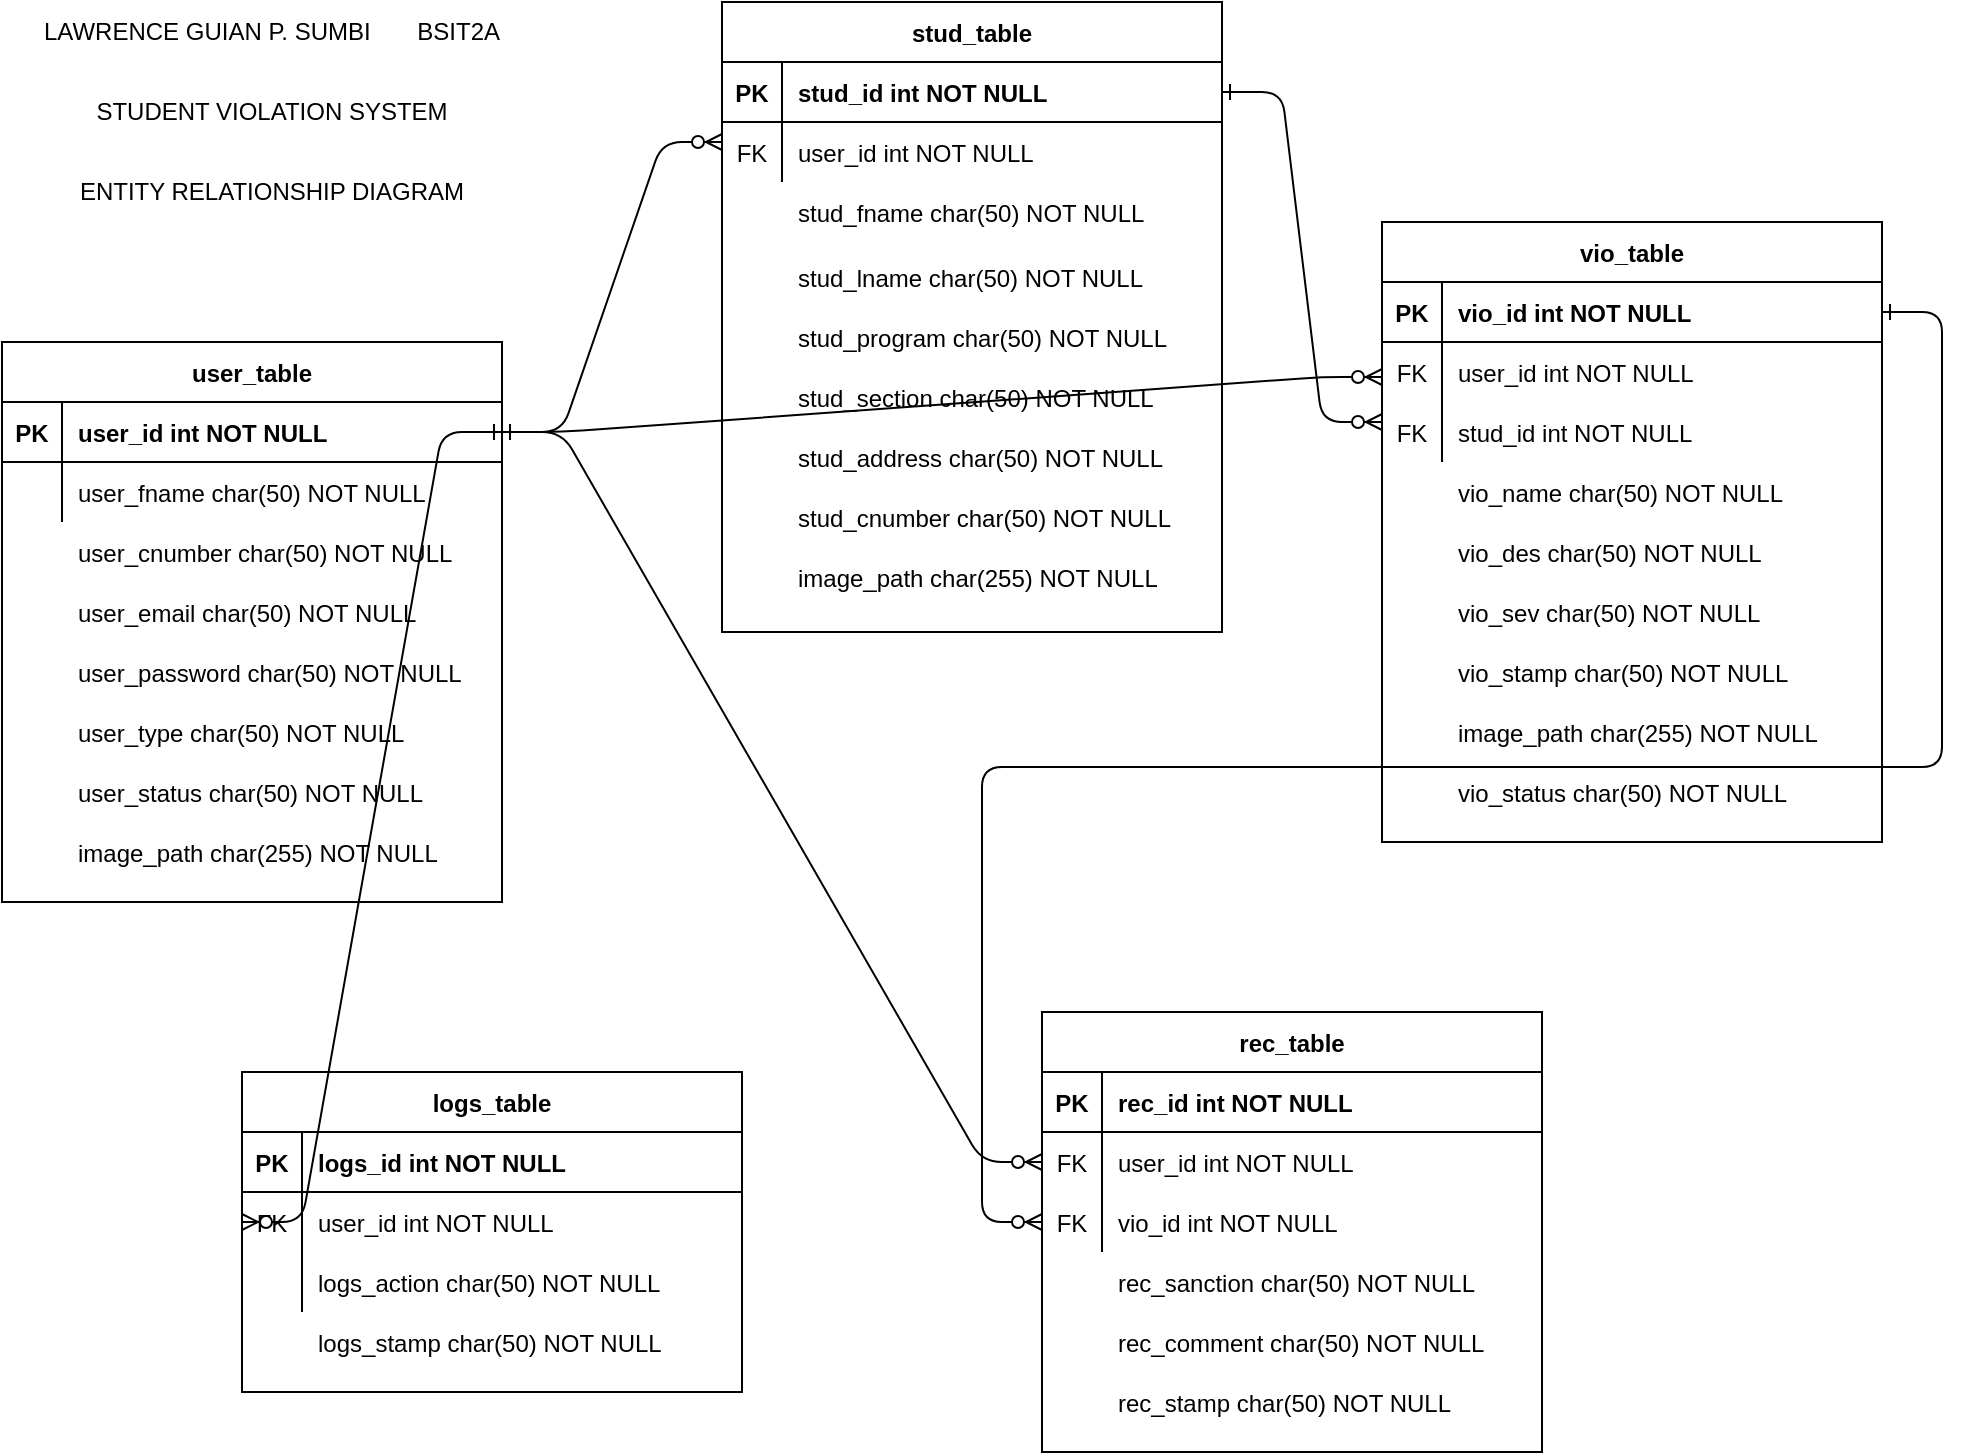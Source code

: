<mxfile version="27.0.9">
  <diagram name="Page-1" id="e8NXQ9bCIVp7iPtT5E9b">
    <mxGraphModel dx="1653" dy="1122" grid="1" gridSize="10" guides="1" tooltips="1" connect="1" arrows="1" fold="1" page="1" pageScale="1" pageWidth="1100" pageHeight="850" math="0" shadow="0">
      <root>
        <mxCell id="0" />
        <mxCell id="1" parent="0" />
        <mxCell id="xQwfSr7zJpEJrOEOFBu0-1" value="vio_table" style="shape=table;startSize=30;container=1;collapsible=1;childLayout=tableLayout;fixedRows=1;rowLines=0;fontStyle=1;align=center;resizeLast=1;" vertex="1" parent="1">
          <mxGeometry x="740" y="170" width="250" height="310" as="geometry" />
        </mxCell>
        <mxCell id="xQwfSr7zJpEJrOEOFBu0-2" value="" style="shape=partialRectangle;collapsible=0;dropTarget=0;pointerEvents=0;fillColor=none;points=[[0,0.5],[1,0.5]];portConstraint=eastwest;top=0;left=0;right=0;bottom=1;" vertex="1" parent="xQwfSr7zJpEJrOEOFBu0-1">
          <mxGeometry y="30" width="250" height="30" as="geometry" />
        </mxCell>
        <mxCell id="xQwfSr7zJpEJrOEOFBu0-3" value="PK" style="shape=partialRectangle;overflow=hidden;connectable=0;fillColor=none;top=0;left=0;bottom=0;right=0;fontStyle=1;" vertex="1" parent="xQwfSr7zJpEJrOEOFBu0-2">
          <mxGeometry width="30" height="30" as="geometry">
            <mxRectangle width="30" height="30" as="alternateBounds" />
          </mxGeometry>
        </mxCell>
        <mxCell id="xQwfSr7zJpEJrOEOFBu0-4" value="vio_id int NOT NULL " style="shape=partialRectangle;overflow=hidden;connectable=0;fillColor=none;top=0;left=0;bottom=0;right=0;align=left;spacingLeft=6;fontStyle=1;" vertex="1" parent="xQwfSr7zJpEJrOEOFBu0-2">
          <mxGeometry x="30" width="220" height="30" as="geometry">
            <mxRectangle width="220" height="30" as="alternateBounds" />
          </mxGeometry>
        </mxCell>
        <mxCell id="xQwfSr7zJpEJrOEOFBu0-5" value="" style="shape=partialRectangle;collapsible=0;dropTarget=0;pointerEvents=0;fillColor=none;points=[[0,0.5],[1,0.5]];portConstraint=eastwest;top=0;left=0;right=0;bottom=0;" vertex="1" parent="xQwfSr7zJpEJrOEOFBu0-1">
          <mxGeometry y="60" width="250" height="30" as="geometry" />
        </mxCell>
        <mxCell id="xQwfSr7zJpEJrOEOFBu0-6" value="" style="shape=partialRectangle;overflow=hidden;connectable=0;fillColor=none;top=0;left=0;bottom=0;right=0;" vertex="1" parent="xQwfSr7zJpEJrOEOFBu0-5">
          <mxGeometry width="30" height="30" as="geometry">
            <mxRectangle width="30" height="30" as="alternateBounds" />
          </mxGeometry>
        </mxCell>
        <mxCell id="xQwfSr7zJpEJrOEOFBu0-7" value="user_id int NOT NULL" style="shape=partialRectangle;overflow=hidden;connectable=0;fillColor=none;top=0;left=0;bottom=0;right=0;align=left;spacingLeft=6;" vertex="1" parent="xQwfSr7zJpEJrOEOFBu0-5">
          <mxGeometry x="30" width="220" height="30" as="geometry">
            <mxRectangle width="220" height="30" as="alternateBounds" />
          </mxGeometry>
        </mxCell>
        <mxCell id="xQwfSr7zJpEJrOEOFBu0-8" value="" style="shape=partialRectangle;collapsible=0;dropTarget=0;pointerEvents=0;fillColor=none;points=[[0,0.5],[1,0.5]];portConstraint=eastwest;top=0;left=0;right=0;bottom=0;" vertex="1" parent="xQwfSr7zJpEJrOEOFBu0-1">
          <mxGeometry y="90" width="250" height="30" as="geometry" />
        </mxCell>
        <mxCell id="xQwfSr7zJpEJrOEOFBu0-9" value="" style="shape=partialRectangle;overflow=hidden;connectable=0;fillColor=none;top=0;left=0;bottom=0;right=0;" vertex="1" parent="xQwfSr7zJpEJrOEOFBu0-8">
          <mxGeometry width="30" height="30" as="geometry">
            <mxRectangle width="30" height="30" as="alternateBounds" />
          </mxGeometry>
        </mxCell>
        <mxCell id="xQwfSr7zJpEJrOEOFBu0-10" value="stud_id int NOT NULL" style="shape=partialRectangle;overflow=hidden;connectable=0;fillColor=none;top=0;left=0;bottom=0;right=0;align=left;spacingLeft=6;" vertex="1" parent="xQwfSr7zJpEJrOEOFBu0-8">
          <mxGeometry x="30" width="220" height="30" as="geometry">
            <mxRectangle width="220" height="30" as="alternateBounds" />
          </mxGeometry>
        </mxCell>
        <mxCell id="xQwfSr7zJpEJrOEOFBu0-11" value="rec_table" style="shape=table;startSize=30;container=1;collapsible=1;childLayout=tableLayout;fixedRows=1;rowLines=0;fontStyle=1;align=center;resizeLast=1;" vertex="1" parent="1">
          <mxGeometry x="570" y="565" width="250" height="220" as="geometry" />
        </mxCell>
        <mxCell id="xQwfSr7zJpEJrOEOFBu0-12" value="" style="shape=partialRectangle;collapsible=0;dropTarget=0;pointerEvents=0;fillColor=none;points=[[0,0.5],[1,0.5]];portConstraint=eastwest;top=0;left=0;right=0;bottom=1;" vertex="1" parent="xQwfSr7zJpEJrOEOFBu0-11">
          <mxGeometry y="30" width="250" height="30" as="geometry" />
        </mxCell>
        <mxCell id="xQwfSr7zJpEJrOEOFBu0-13" value="PK" style="shape=partialRectangle;overflow=hidden;connectable=0;fillColor=none;top=0;left=0;bottom=0;right=0;fontStyle=1;" vertex="1" parent="xQwfSr7zJpEJrOEOFBu0-12">
          <mxGeometry width="30" height="30" as="geometry">
            <mxRectangle width="30" height="30" as="alternateBounds" />
          </mxGeometry>
        </mxCell>
        <mxCell id="xQwfSr7zJpEJrOEOFBu0-14" value="rec_id int NOT NULL " style="shape=partialRectangle;overflow=hidden;connectable=0;fillColor=none;top=0;left=0;bottom=0;right=0;align=left;spacingLeft=6;fontStyle=1;" vertex="1" parent="xQwfSr7zJpEJrOEOFBu0-12">
          <mxGeometry x="30" width="220" height="30" as="geometry">
            <mxRectangle width="220" height="30" as="alternateBounds" />
          </mxGeometry>
        </mxCell>
        <mxCell id="xQwfSr7zJpEJrOEOFBu0-15" value="" style="shape=partialRectangle;collapsible=0;dropTarget=0;pointerEvents=0;fillColor=none;points=[[0,0.5],[1,0.5]];portConstraint=eastwest;top=0;left=0;right=0;bottom=0;" vertex="1" parent="xQwfSr7zJpEJrOEOFBu0-11">
          <mxGeometry y="60" width="250" height="30" as="geometry" />
        </mxCell>
        <mxCell id="xQwfSr7zJpEJrOEOFBu0-16" value="FK" style="shape=partialRectangle;overflow=hidden;connectable=0;fillColor=none;top=0;left=0;bottom=0;right=0;" vertex="1" parent="xQwfSr7zJpEJrOEOFBu0-15">
          <mxGeometry width="30" height="30" as="geometry">
            <mxRectangle width="30" height="30" as="alternateBounds" />
          </mxGeometry>
        </mxCell>
        <mxCell id="xQwfSr7zJpEJrOEOFBu0-17" value="user_id int NOT NULL" style="shape=partialRectangle;overflow=hidden;connectable=0;fillColor=none;top=0;left=0;bottom=0;right=0;align=left;spacingLeft=6;" vertex="1" parent="xQwfSr7zJpEJrOEOFBu0-15">
          <mxGeometry x="30" width="220" height="30" as="geometry">
            <mxRectangle width="220" height="30" as="alternateBounds" />
          </mxGeometry>
        </mxCell>
        <mxCell id="xQwfSr7zJpEJrOEOFBu0-18" value="" style="shape=partialRectangle;collapsible=0;dropTarget=0;pointerEvents=0;fillColor=none;points=[[0,0.5],[1,0.5]];portConstraint=eastwest;top=0;left=0;right=0;bottom=0;" vertex="1" parent="xQwfSr7zJpEJrOEOFBu0-11">
          <mxGeometry y="90" width="250" height="30" as="geometry" />
        </mxCell>
        <mxCell id="xQwfSr7zJpEJrOEOFBu0-19" value="" style="shape=partialRectangle;overflow=hidden;connectable=0;fillColor=none;top=0;left=0;bottom=0;right=0;" vertex="1" parent="xQwfSr7zJpEJrOEOFBu0-18">
          <mxGeometry width="30" height="30" as="geometry">
            <mxRectangle width="30" height="30" as="alternateBounds" />
          </mxGeometry>
        </mxCell>
        <mxCell id="xQwfSr7zJpEJrOEOFBu0-20" value="" style="shape=partialRectangle;overflow=hidden;connectable=0;fillColor=none;top=0;left=0;bottom=0;right=0;align=left;spacingLeft=6;" vertex="1" parent="xQwfSr7zJpEJrOEOFBu0-18">
          <mxGeometry x="30" width="220" height="30" as="geometry">
            <mxRectangle width="220" height="30" as="alternateBounds" />
          </mxGeometry>
        </mxCell>
        <mxCell id="xQwfSr7zJpEJrOEOFBu0-21" value="stud_table" style="shape=table;startSize=30;container=1;collapsible=1;childLayout=tableLayout;fixedRows=1;rowLines=0;fontStyle=1;align=center;resizeLast=1;" vertex="1" parent="1">
          <mxGeometry x="410" y="60" width="250" height="315" as="geometry" />
        </mxCell>
        <mxCell id="xQwfSr7zJpEJrOEOFBu0-22" value="" style="shape=partialRectangle;collapsible=0;dropTarget=0;pointerEvents=0;fillColor=none;points=[[0,0.5],[1,0.5]];portConstraint=eastwest;top=0;left=0;right=0;bottom=1;" vertex="1" parent="xQwfSr7zJpEJrOEOFBu0-21">
          <mxGeometry y="30" width="250" height="30" as="geometry" />
        </mxCell>
        <mxCell id="xQwfSr7zJpEJrOEOFBu0-23" value="PK" style="shape=partialRectangle;overflow=hidden;connectable=0;fillColor=none;top=0;left=0;bottom=0;right=0;fontStyle=1;" vertex="1" parent="xQwfSr7zJpEJrOEOFBu0-22">
          <mxGeometry width="30" height="30" as="geometry">
            <mxRectangle width="30" height="30" as="alternateBounds" />
          </mxGeometry>
        </mxCell>
        <mxCell id="xQwfSr7zJpEJrOEOFBu0-24" value="stud_id int NOT NULL " style="shape=partialRectangle;overflow=hidden;connectable=0;fillColor=none;top=0;left=0;bottom=0;right=0;align=left;spacingLeft=6;fontStyle=1;" vertex="1" parent="xQwfSr7zJpEJrOEOFBu0-22">
          <mxGeometry x="30" width="220" height="30" as="geometry">
            <mxRectangle width="220" height="30" as="alternateBounds" />
          </mxGeometry>
        </mxCell>
        <mxCell id="xQwfSr7zJpEJrOEOFBu0-25" value="" style="shape=partialRectangle;collapsible=0;dropTarget=0;pointerEvents=0;fillColor=none;points=[[0,0.5],[1,0.5]];portConstraint=eastwest;top=0;left=0;right=0;bottom=0;" vertex="1" parent="xQwfSr7zJpEJrOEOFBu0-21">
          <mxGeometry y="60" width="250" height="30" as="geometry" />
        </mxCell>
        <mxCell id="xQwfSr7zJpEJrOEOFBu0-26" value="" style="shape=partialRectangle;overflow=hidden;connectable=0;fillColor=none;top=0;left=0;bottom=0;right=0;" vertex="1" parent="xQwfSr7zJpEJrOEOFBu0-25">
          <mxGeometry width="30" height="30" as="geometry">
            <mxRectangle width="30" height="30" as="alternateBounds" />
          </mxGeometry>
        </mxCell>
        <mxCell id="xQwfSr7zJpEJrOEOFBu0-27" value="user_id int NOT NULL" style="shape=partialRectangle;overflow=hidden;connectable=0;fillColor=none;top=0;left=0;bottom=0;right=0;align=left;spacingLeft=6;" vertex="1" parent="xQwfSr7zJpEJrOEOFBu0-25">
          <mxGeometry x="30" width="220" height="30" as="geometry">
            <mxRectangle width="220" height="30" as="alternateBounds" />
          </mxGeometry>
        </mxCell>
        <mxCell id="xQwfSr7zJpEJrOEOFBu0-28" value="stud_program char(50) NOT NULL" style="shape=partialRectangle;overflow=hidden;connectable=0;fillColor=none;top=0;left=0;bottom=0;right=0;align=left;spacingLeft=6;" vertex="1" parent="1">
          <mxGeometry x="440" y="212.5" width="220" height="30" as="geometry">
            <mxRectangle width="220" height="30" as="alternateBounds" />
          </mxGeometry>
        </mxCell>
        <mxCell id="xQwfSr7zJpEJrOEOFBu0-29" value="stud_section char(50) NOT NULL" style="shape=partialRectangle;overflow=hidden;connectable=0;fillColor=none;top=0;left=0;bottom=0;right=0;align=left;spacingLeft=6;" vertex="1" parent="1">
          <mxGeometry x="440" y="242.5" width="220" height="30" as="geometry">
            <mxRectangle width="220" height="30" as="alternateBounds" />
          </mxGeometry>
        </mxCell>
        <mxCell id="xQwfSr7zJpEJrOEOFBu0-30" value="stud_address char(50) NOT NULL" style="shape=partialRectangle;overflow=hidden;connectable=0;fillColor=none;top=0;left=0;bottom=0;right=0;align=left;spacingLeft=6;" vertex="1" parent="1">
          <mxGeometry x="440" y="272.5" width="220" height="30" as="geometry">
            <mxRectangle width="220" height="30" as="alternateBounds" />
          </mxGeometry>
        </mxCell>
        <mxCell id="xQwfSr7zJpEJrOEOFBu0-31" value="stud_cnumber char(50) NOT NULL" style="shape=partialRectangle;overflow=hidden;connectable=0;fillColor=none;top=0;left=0;bottom=0;right=0;align=left;spacingLeft=6;" vertex="1" parent="1">
          <mxGeometry x="440" y="302.5" width="220" height="30" as="geometry">
            <mxRectangle width="220" height="30" as="alternateBounds" />
          </mxGeometry>
        </mxCell>
        <mxCell id="xQwfSr7zJpEJrOEOFBu0-32" value="vio_stamp char(50) NOT NULL" style="shape=partialRectangle;overflow=hidden;connectable=0;fillColor=none;top=0;left=0;bottom=0;right=0;align=left;spacingLeft=6;" vertex="1" parent="1">
          <mxGeometry x="770" y="380" width="220" height="30" as="geometry">
            <mxRectangle width="220" height="30" as="alternateBounds" />
          </mxGeometry>
        </mxCell>
        <mxCell id="xQwfSr7zJpEJrOEOFBu0-33" value="rec_sanction char(50) NOT NULL" style="shape=partialRectangle;overflow=hidden;connectable=0;fillColor=none;top=0;left=0;bottom=0;right=0;align=left;spacingLeft=6;" vertex="1" parent="1">
          <mxGeometry x="600" y="685" width="220" height="30" as="geometry">
            <mxRectangle width="220" height="30" as="alternateBounds" />
          </mxGeometry>
        </mxCell>
        <mxCell id="xQwfSr7zJpEJrOEOFBu0-34" value="rec_comment char(50) NOT NULL" style="shape=partialRectangle;overflow=hidden;connectable=0;fillColor=none;top=0;left=0;bottom=0;right=0;align=left;spacingLeft=6;" vertex="1" parent="1">
          <mxGeometry x="600" y="715" width="220" height="30" as="geometry">
            <mxRectangle width="220" height="30" as="alternateBounds" />
          </mxGeometry>
        </mxCell>
        <mxCell id="xQwfSr7zJpEJrOEOFBu0-35" value="FK" style="shape=partialRectangle;overflow=hidden;connectable=0;fillColor=none;top=0;left=0;bottom=0;right=0;" vertex="1" parent="1">
          <mxGeometry x="740" y="230" width="30" height="30" as="geometry">
            <mxRectangle width="30" height="30" as="alternateBounds" />
          </mxGeometry>
        </mxCell>
        <mxCell id="xQwfSr7zJpEJrOEOFBu0-36" value="vio_des char(50) NOT NULL" style="shape=partialRectangle;overflow=hidden;connectable=0;fillColor=none;top=0;left=0;bottom=0;right=0;align=left;spacingLeft=6;" vertex="1" parent="1">
          <mxGeometry x="770" y="320" width="220" height="30" as="geometry">
            <mxRectangle width="220" height="30" as="alternateBounds" />
          </mxGeometry>
        </mxCell>
        <mxCell id="xQwfSr7zJpEJrOEOFBu0-37" value="vio_sev char(50) NOT NULL" style="shape=partialRectangle;overflow=hidden;connectable=0;fillColor=none;top=0;left=0;bottom=0;right=0;align=left;spacingLeft=6;" vertex="1" parent="1">
          <mxGeometry x="770" y="350" width="220" height="30" as="geometry">
            <mxRectangle width="220" height="30" as="alternateBounds" />
          </mxGeometry>
        </mxCell>
        <mxCell id="xQwfSr7zJpEJrOEOFBu0-38" value="user_table" style="shape=table;startSize=30;container=1;collapsible=1;childLayout=tableLayout;fixedRows=1;rowLines=0;fontStyle=1;align=center;resizeLast=1;" vertex="1" parent="1">
          <mxGeometry x="50" y="230" width="250" height="280" as="geometry" />
        </mxCell>
        <mxCell id="xQwfSr7zJpEJrOEOFBu0-39" value="" style="shape=partialRectangle;collapsible=0;dropTarget=0;pointerEvents=0;fillColor=none;points=[[0,0.5],[1,0.5]];portConstraint=eastwest;top=0;left=0;right=0;bottom=1;" vertex="1" parent="xQwfSr7zJpEJrOEOFBu0-38">
          <mxGeometry y="30" width="250" height="30" as="geometry" />
        </mxCell>
        <mxCell id="xQwfSr7zJpEJrOEOFBu0-40" value="PK" style="shape=partialRectangle;overflow=hidden;connectable=0;fillColor=none;top=0;left=0;bottom=0;right=0;fontStyle=1;" vertex="1" parent="xQwfSr7zJpEJrOEOFBu0-39">
          <mxGeometry width="30" height="30" as="geometry">
            <mxRectangle width="30" height="30" as="alternateBounds" />
          </mxGeometry>
        </mxCell>
        <mxCell id="xQwfSr7zJpEJrOEOFBu0-41" value="user_id int NOT NULL " style="shape=partialRectangle;overflow=hidden;connectable=0;fillColor=none;top=0;left=0;bottom=0;right=0;align=left;spacingLeft=6;fontStyle=1;" vertex="1" parent="xQwfSr7zJpEJrOEOFBu0-39">
          <mxGeometry x="30" width="220" height="30" as="geometry">
            <mxRectangle width="220" height="30" as="alternateBounds" />
          </mxGeometry>
        </mxCell>
        <mxCell id="xQwfSr7zJpEJrOEOFBu0-42" value="" style="shape=partialRectangle;collapsible=0;dropTarget=0;pointerEvents=0;fillColor=none;points=[[0,0.5],[1,0.5]];portConstraint=eastwest;top=0;left=0;right=0;bottom=0;" vertex="1" parent="xQwfSr7zJpEJrOEOFBu0-38">
          <mxGeometry y="60" width="250" height="30" as="geometry" />
        </mxCell>
        <mxCell id="xQwfSr7zJpEJrOEOFBu0-43" value="" style="shape=partialRectangle;overflow=hidden;connectable=0;fillColor=none;top=0;left=0;bottom=0;right=0;" vertex="1" parent="xQwfSr7zJpEJrOEOFBu0-42">
          <mxGeometry width="30" height="30" as="geometry">
            <mxRectangle width="30" height="30" as="alternateBounds" />
          </mxGeometry>
        </mxCell>
        <mxCell id="xQwfSr7zJpEJrOEOFBu0-44" value="user_fname char(50) NOT NULL" style="shape=partialRectangle;overflow=hidden;connectable=0;fillColor=none;top=0;left=0;bottom=0;right=0;align=left;spacingLeft=6;" vertex="1" parent="xQwfSr7zJpEJrOEOFBu0-42">
          <mxGeometry x="30" width="220" height="30" as="geometry">
            <mxRectangle width="220" height="30" as="alternateBounds" />
          </mxGeometry>
        </mxCell>
        <mxCell id="xQwfSr7zJpEJrOEOFBu0-45" value="user_cnumber char(50) NOT NULL" style="shape=partialRectangle;overflow=hidden;connectable=0;fillColor=none;top=0;left=0;bottom=0;right=0;align=left;spacingLeft=6;" vertex="1" parent="1">
          <mxGeometry x="80" y="320" width="220" height="30" as="geometry">
            <mxRectangle width="220" height="30" as="alternateBounds" />
          </mxGeometry>
        </mxCell>
        <mxCell id="xQwfSr7zJpEJrOEOFBu0-46" value="user_email char(50) NOT NULL" style="shape=partialRectangle;overflow=hidden;connectable=0;fillColor=none;top=0;left=0;bottom=0;right=0;align=left;spacingLeft=6;" vertex="1" parent="1">
          <mxGeometry x="80" y="350" width="220" height="30" as="geometry">
            <mxRectangle width="220" height="30" as="alternateBounds" />
          </mxGeometry>
        </mxCell>
        <mxCell id="xQwfSr7zJpEJrOEOFBu0-47" value="user_password char(50) NOT NULL" style="shape=partialRectangle;overflow=hidden;connectable=0;fillColor=none;top=0;left=0;bottom=0;right=0;align=left;spacingLeft=6;" vertex="1" parent="1">
          <mxGeometry x="80" y="380" width="220" height="30" as="geometry">
            <mxRectangle width="220" height="30" as="alternateBounds" />
          </mxGeometry>
        </mxCell>
        <mxCell id="xQwfSr7zJpEJrOEOFBu0-48" value="user_type char(50) NOT NULL" style="shape=partialRectangle;overflow=hidden;connectable=0;fillColor=none;top=0;left=0;bottom=0;right=0;align=left;spacingLeft=6;" vertex="1" parent="1">
          <mxGeometry x="80" y="410" width="220" height="30" as="geometry">
            <mxRectangle width="220" height="30" as="alternateBounds" />
          </mxGeometry>
        </mxCell>
        <mxCell id="xQwfSr7zJpEJrOEOFBu0-49" value="LAWRENCE GUIAN P. SUMBI&lt;span style=&quot;white-space: pre;&quot;&gt;&#x9;&lt;/span&gt;BSIT2A" style="text;html=1;align=center;verticalAlign=middle;whiteSpace=wrap;rounded=0;" vertex="1" parent="1">
          <mxGeometry x="50" y="60" width="270" height="30" as="geometry" />
        </mxCell>
        <mxCell id="xQwfSr7zJpEJrOEOFBu0-50" value="STUDENT VIOLATION SYSTEM" style="text;html=1;align=center;verticalAlign=middle;whiteSpace=wrap;rounded=0;" vertex="1" parent="1">
          <mxGeometry x="50" y="100" width="270" height="30" as="geometry" />
        </mxCell>
        <mxCell id="xQwfSr7zJpEJrOEOFBu0-51" value="ENTITY RELATIONSHIP DIAGRAM" style="text;html=1;align=center;verticalAlign=middle;whiteSpace=wrap;rounded=0;" vertex="1" parent="1">
          <mxGeometry x="50" y="140" width="270" height="30" as="geometry" />
        </mxCell>
        <mxCell id="xQwfSr7zJpEJrOEOFBu0-52" value="" style="edgeStyle=entityRelationEdgeStyle;endArrow=ERzeroToMany;startArrow=ERone;endFill=1;startFill=0;exitX=1;exitY=0.5;exitDx=0;exitDy=0;" edge="1" parent="1" source="xQwfSr7zJpEJrOEOFBu0-39">
          <mxGeometry width="100" height="100" relative="1" as="geometry">
            <mxPoint x="400" y="410" as="sourcePoint" />
            <mxPoint x="410" y="130" as="targetPoint" />
            <Array as="points">
              <mxPoint x="270" y="470" />
              <mxPoint x="230" y="540" />
              <mxPoint x="260" y="460" />
              <mxPoint x="230" y="540" />
              <mxPoint x="260" y="490" />
              <mxPoint x="240" y="560" />
              <mxPoint x="230" y="560" />
              <mxPoint x="260" y="470" />
            </Array>
          </mxGeometry>
        </mxCell>
        <mxCell id="xQwfSr7zJpEJrOEOFBu0-53" value="stud_fname char(50) NOT NULL" style="shape=partialRectangle;overflow=hidden;connectable=0;fillColor=none;top=0;left=0;bottom=0;right=0;align=left;spacingLeft=6;" vertex="1" parent="1">
          <mxGeometry x="440" y="150" width="220" height="30" as="geometry">
            <mxRectangle width="220" height="30" as="alternateBounds" />
          </mxGeometry>
        </mxCell>
        <mxCell id="xQwfSr7zJpEJrOEOFBu0-54" value="FK" style="shape=partialRectangle;overflow=hidden;connectable=0;fillColor=none;top=0;left=0;bottom=0;right=0;" vertex="1" parent="1">
          <mxGeometry x="410" y="120" width="30" height="30" as="geometry">
            <mxRectangle width="30" height="30" as="alternateBounds" />
          </mxGeometry>
        </mxCell>
        <mxCell id="xQwfSr7zJpEJrOEOFBu0-55" value="vio_name char(50) NOT NULL" style="shape=partialRectangle;overflow=hidden;connectable=0;fillColor=none;top=0;left=0;bottom=0;right=0;align=left;spacingLeft=6;" vertex="1" parent="1">
          <mxGeometry x="770" y="290" width="220" height="30" as="geometry">
            <mxRectangle width="220" height="30" as="alternateBounds" />
          </mxGeometry>
        </mxCell>
        <mxCell id="xQwfSr7zJpEJrOEOFBu0-56" value="FK" style="shape=partialRectangle;overflow=hidden;connectable=0;fillColor=none;top=0;left=0;bottom=0;right=0;" vertex="1" parent="1">
          <mxGeometry x="740" y="260" width="30" height="30" as="geometry">
            <mxRectangle width="30" height="30" as="alternateBounds" />
          </mxGeometry>
        </mxCell>
        <mxCell id="xQwfSr7zJpEJrOEOFBu0-57" value="vio_id int NOT NULL" style="shape=partialRectangle;overflow=hidden;connectable=0;fillColor=none;top=0;left=0;bottom=0;right=0;align=left;spacingLeft=6;" vertex="1" parent="1">
          <mxGeometry x="600" y="655" width="220" height="30" as="geometry">
            <mxRectangle width="220" height="30" as="alternateBounds" />
          </mxGeometry>
        </mxCell>
        <mxCell id="xQwfSr7zJpEJrOEOFBu0-58" value="FK" style="shape=partialRectangle;overflow=hidden;connectable=0;fillColor=none;top=0;left=0;bottom=0;right=0;" vertex="1" parent="1">
          <mxGeometry x="570" y="655" width="30" height="30" as="geometry">
            <mxRectangle width="30" height="30" as="alternateBounds" />
          </mxGeometry>
        </mxCell>
        <mxCell id="xQwfSr7zJpEJrOEOFBu0-59" value="logs_table" style="shape=table;startSize=30;container=1;collapsible=1;childLayout=tableLayout;fixedRows=1;rowLines=0;fontStyle=1;align=center;resizeLast=1;" vertex="1" parent="1">
          <mxGeometry x="170" y="595" width="250" height="160" as="geometry" />
        </mxCell>
        <mxCell id="xQwfSr7zJpEJrOEOFBu0-60" value="" style="shape=partialRectangle;collapsible=0;dropTarget=0;pointerEvents=0;fillColor=none;points=[[0,0.5],[1,0.5]];portConstraint=eastwest;top=0;left=0;right=0;bottom=1;" vertex="1" parent="xQwfSr7zJpEJrOEOFBu0-59">
          <mxGeometry y="30" width="250" height="30" as="geometry" />
        </mxCell>
        <mxCell id="xQwfSr7zJpEJrOEOFBu0-61" value="PK" style="shape=partialRectangle;overflow=hidden;connectable=0;fillColor=none;top=0;left=0;bottom=0;right=0;fontStyle=1;" vertex="1" parent="xQwfSr7zJpEJrOEOFBu0-60">
          <mxGeometry width="30" height="30" as="geometry">
            <mxRectangle width="30" height="30" as="alternateBounds" />
          </mxGeometry>
        </mxCell>
        <mxCell id="xQwfSr7zJpEJrOEOFBu0-62" value="logs_id int NOT NULL " style="shape=partialRectangle;overflow=hidden;connectable=0;fillColor=none;top=0;left=0;bottom=0;right=0;align=left;spacingLeft=6;fontStyle=1;" vertex="1" parent="xQwfSr7zJpEJrOEOFBu0-60">
          <mxGeometry x="30" width="220" height="30" as="geometry">
            <mxRectangle width="220" height="30" as="alternateBounds" />
          </mxGeometry>
        </mxCell>
        <mxCell id="xQwfSr7zJpEJrOEOFBu0-63" value="" style="shape=partialRectangle;collapsible=0;dropTarget=0;pointerEvents=0;fillColor=none;points=[[0,0.5],[1,0.5]];portConstraint=eastwest;top=0;left=0;right=0;bottom=0;" vertex="1" parent="xQwfSr7zJpEJrOEOFBu0-59">
          <mxGeometry y="60" width="250" height="30" as="geometry" />
        </mxCell>
        <mxCell id="xQwfSr7zJpEJrOEOFBu0-64" value="FK" style="shape=partialRectangle;overflow=hidden;connectable=0;fillColor=none;top=0;left=0;bottom=0;right=0;" vertex="1" parent="xQwfSr7zJpEJrOEOFBu0-63">
          <mxGeometry width="30" height="30" as="geometry">
            <mxRectangle width="30" height="30" as="alternateBounds" />
          </mxGeometry>
        </mxCell>
        <mxCell id="xQwfSr7zJpEJrOEOFBu0-65" value="" style="shape=partialRectangle;overflow=hidden;connectable=0;fillColor=none;top=0;left=0;bottom=0;right=0;align=left;spacingLeft=6;" vertex="1" parent="xQwfSr7zJpEJrOEOFBu0-63">
          <mxGeometry x="30" width="220" height="30" as="geometry">
            <mxRectangle width="220" height="30" as="alternateBounds" />
          </mxGeometry>
        </mxCell>
        <mxCell id="xQwfSr7zJpEJrOEOFBu0-66" value="" style="shape=partialRectangle;collapsible=0;dropTarget=0;pointerEvents=0;fillColor=none;points=[[0,0.5],[1,0.5]];portConstraint=eastwest;top=0;left=0;right=0;bottom=0;" vertex="1" parent="xQwfSr7zJpEJrOEOFBu0-59">
          <mxGeometry y="90" width="250" height="30" as="geometry" />
        </mxCell>
        <mxCell id="xQwfSr7zJpEJrOEOFBu0-67" value="" style="shape=partialRectangle;overflow=hidden;connectable=0;fillColor=none;top=0;left=0;bottom=0;right=0;" vertex="1" parent="xQwfSr7zJpEJrOEOFBu0-66">
          <mxGeometry width="30" height="30" as="geometry">
            <mxRectangle width="30" height="30" as="alternateBounds" />
          </mxGeometry>
        </mxCell>
        <mxCell id="xQwfSr7zJpEJrOEOFBu0-68" value="" style="shape=partialRectangle;overflow=hidden;connectable=0;fillColor=none;top=0;left=0;bottom=0;right=0;align=left;spacingLeft=6;" vertex="1" parent="xQwfSr7zJpEJrOEOFBu0-66">
          <mxGeometry x="30" width="220" height="30" as="geometry">
            <mxRectangle width="220" height="30" as="alternateBounds" />
          </mxGeometry>
        </mxCell>
        <mxCell id="xQwfSr7zJpEJrOEOFBu0-69" value="logs_action char(50) NOT NULL" style="shape=partialRectangle;overflow=hidden;connectable=0;fillColor=none;top=0;left=0;bottom=0;right=0;align=left;spacingLeft=6;" vertex="1" parent="1">
          <mxGeometry x="200" y="685" width="220" height="30" as="geometry">
            <mxRectangle width="220" height="30" as="alternateBounds" />
          </mxGeometry>
        </mxCell>
        <mxCell id="xQwfSr7zJpEJrOEOFBu0-70" value="user_id int NOT NULL" style="shape=partialRectangle;overflow=hidden;connectable=0;fillColor=none;top=0;left=0;bottom=0;right=0;align=left;spacingLeft=6;" vertex="1" parent="1">
          <mxGeometry x="200" y="655" width="220" height="30" as="geometry">
            <mxRectangle width="220" height="30" as="alternateBounds" />
          </mxGeometry>
        </mxCell>
        <mxCell id="xQwfSr7zJpEJrOEOFBu0-71" value="image_path char(255) NOT NULL" style="shape=partialRectangle;overflow=hidden;connectable=0;fillColor=none;top=0;left=0;bottom=0;right=0;align=left;spacingLeft=6;" vertex="1" parent="1">
          <mxGeometry x="770" y="410" width="220" height="30" as="geometry">
            <mxRectangle width="220" height="30" as="alternateBounds" />
          </mxGeometry>
        </mxCell>
        <mxCell id="xQwfSr7zJpEJrOEOFBu0-72" value="user_status char(50) NOT NULL" style="shape=partialRectangle;overflow=hidden;connectable=0;fillColor=none;top=0;left=0;bottom=0;right=0;align=left;spacingLeft=6;" vertex="1" parent="1">
          <mxGeometry x="80" y="440" width="220" height="30" as="geometry">
            <mxRectangle width="220" height="30" as="alternateBounds" />
          </mxGeometry>
        </mxCell>
        <mxCell id="xQwfSr7zJpEJrOEOFBu0-73" value="image_path char(255) NOT NULL" style="shape=partialRectangle;overflow=hidden;connectable=0;fillColor=none;top=0;left=0;bottom=0;right=0;align=left;spacingLeft=6;" vertex="1" parent="1">
          <mxGeometry x="80" y="470" width="220" height="30" as="geometry">
            <mxRectangle width="220" height="30" as="alternateBounds" />
          </mxGeometry>
        </mxCell>
        <mxCell id="xQwfSr7zJpEJrOEOFBu0-74" value="stud_lname char(50) NOT NULL" style="shape=partialRectangle;overflow=hidden;connectable=0;fillColor=none;top=0;left=0;bottom=0;right=0;align=left;spacingLeft=6;" vertex="1" parent="1">
          <mxGeometry x="440" y="182.5" width="220" height="30" as="geometry">
            <mxRectangle width="220" height="30" as="alternateBounds" />
          </mxGeometry>
        </mxCell>
        <mxCell id="xQwfSr7zJpEJrOEOFBu0-75" value="image_path char(255) NOT NULL" style="shape=partialRectangle;overflow=hidden;connectable=0;fillColor=none;top=0;left=0;bottom=0;right=0;align=left;spacingLeft=6;" vertex="1" parent="1">
          <mxGeometry x="440" y="332.5" width="220" height="30" as="geometry">
            <mxRectangle width="220" height="30" as="alternateBounds" />
          </mxGeometry>
        </mxCell>
        <mxCell id="xQwfSr7zJpEJrOEOFBu0-76" value="vio_status char(50) NOT NULL" style="shape=partialRectangle;overflow=hidden;connectable=0;fillColor=none;top=0;left=0;bottom=0;right=0;align=left;spacingLeft=6;" vertex="1" parent="1">
          <mxGeometry x="770" y="440" width="220" height="30" as="geometry">
            <mxRectangle width="220" height="30" as="alternateBounds" />
          </mxGeometry>
        </mxCell>
        <mxCell id="xQwfSr7zJpEJrOEOFBu0-77" value="rec_stamp char(50) NOT NULL" style="shape=partialRectangle;overflow=hidden;connectable=0;fillColor=none;top=0;left=0;bottom=0;right=0;align=left;spacingLeft=6;" vertex="1" parent="1">
          <mxGeometry x="600" y="745" width="220" height="30" as="geometry">
            <mxRectangle width="220" height="30" as="alternateBounds" />
          </mxGeometry>
        </mxCell>
        <mxCell id="xQwfSr7zJpEJrOEOFBu0-78" value="logs_stamp char(50) NOT NULL" style="shape=partialRectangle;overflow=hidden;connectable=0;fillColor=none;top=0;left=0;bottom=0;right=0;align=left;spacingLeft=6;" vertex="1" parent="1">
          <mxGeometry x="200" y="715" width="220" height="30" as="geometry">
            <mxRectangle width="220" height="30" as="alternateBounds" />
          </mxGeometry>
        </mxCell>
        <mxCell id="xQwfSr7zJpEJrOEOFBu0-79" value="" style="edgeStyle=entityRelationEdgeStyle;endArrow=ERzeroToMany;startArrow=ERone;endFill=1;startFill=0;exitX=1;exitY=0.5;exitDx=0;exitDy=0;entryX=0;entryY=0.25;entryDx=0;entryDy=0;" edge="1" parent="1" source="xQwfSr7zJpEJrOEOFBu0-39" target="xQwfSr7zJpEJrOEOFBu0-1">
          <mxGeometry width="100" height="100" relative="1" as="geometry">
            <mxPoint x="560" y="440" as="sourcePoint" />
            <mxPoint x="460" y="385" as="targetPoint" />
            <Array as="points">
              <mxPoint x="480" y="590" />
              <mxPoint x="440" y="660" />
              <mxPoint x="470" y="580" />
              <mxPoint x="440" y="660" />
              <mxPoint x="470" y="610" />
              <mxPoint x="450" y="680" />
              <mxPoint x="440" y="680" />
              <mxPoint x="470" y="590" />
            </Array>
          </mxGeometry>
        </mxCell>
        <mxCell id="xQwfSr7zJpEJrOEOFBu0-80" value="" style="edgeStyle=entityRelationEdgeStyle;endArrow=ERzeroToMany;startArrow=ERone;endFill=1;startFill=0;exitX=1;exitY=0.5;exitDx=0;exitDy=0;entryX=0;entryY=0.5;entryDx=0;entryDy=0;" edge="1" parent="1" source="xQwfSr7zJpEJrOEOFBu0-39" target="xQwfSr7zJpEJrOEOFBu0-15">
          <mxGeometry width="100" height="100" relative="1" as="geometry">
            <mxPoint x="430" y="445" as="sourcePoint" />
            <mxPoint x="480" y="765" as="targetPoint" />
            <Array as="points">
              <mxPoint x="560" y="715" />
              <mxPoint x="520" y="785" />
              <mxPoint x="550" y="705" />
              <mxPoint x="520" y="785" />
              <mxPoint x="550" y="735" />
              <mxPoint x="530" y="805" />
              <mxPoint x="520" y="805" />
              <mxPoint x="550" y="715" />
            </Array>
          </mxGeometry>
        </mxCell>
        <mxCell id="xQwfSr7zJpEJrOEOFBu0-81" value="" style="edgeStyle=entityRelationEdgeStyle;endArrow=ERzeroToMany;startArrow=ERone;endFill=1;startFill=0;exitX=1;exitY=0.5;exitDx=0;exitDy=0;entryX=0;entryY=0.5;entryDx=0;entryDy=0;" edge="1" parent="1" source="xQwfSr7zJpEJrOEOFBu0-39" target="xQwfSr7zJpEJrOEOFBu0-63">
          <mxGeometry width="100" height="100" relative="1" as="geometry">
            <mxPoint x="420" y="635" as="sourcePoint" />
            <mxPoint x="570" y="1225" as="targetPoint" />
            <Array as="points">
              <mxPoint x="630" y="1030" />
              <mxPoint x="590" y="1100" />
              <mxPoint x="620" y="1020" />
              <mxPoint x="590" y="1100" />
              <mxPoint x="620" y="1050" />
              <mxPoint x="600" y="1120" />
              <mxPoint x="590" y="1120" />
              <mxPoint x="620" y="1030" />
            </Array>
          </mxGeometry>
        </mxCell>
        <mxCell id="xQwfSr7zJpEJrOEOFBu0-82" value="" style="edgeStyle=entityRelationEdgeStyle;endArrow=ERzeroToMany;startArrow=ERone;endFill=1;startFill=0;exitX=1;exitY=0.5;exitDx=0;exitDy=0;" edge="1" parent="1" source="xQwfSr7zJpEJrOEOFBu0-22">
          <mxGeometry width="100" height="100" relative="1" as="geometry">
            <mxPoint x="770" y="155" as="sourcePoint" />
            <mxPoint x="740" y="270" as="targetPoint" />
            <Array as="points">
              <mxPoint x="470" y="530" />
              <mxPoint x="800" y="225" />
              <mxPoint x="630" y="375" />
              <mxPoint x="810" y="225" />
              <mxPoint x="790" y="225" />
              <mxPoint x="820" y="225" />
              <mxPoint x="430" y="600" />
              <mxPoint x="630" y="415" />
              <mxPoint x="460" y="520" />
              <mxPoint x="430" y="600" />
              <mxPoint x="460" y="550" />
              <mxPoint x="440" y="620" />
              <mxPoint x="430" y="620" />
              <mxPoint x="460" y="530" />
            </Array>
          </mxGeometry>
        </mxCell>
        <mxCell id="xQwfSr7zJpEJrOEOFBu0-83" value="" style="edgeStyle=entityRelationEdgeStyle;endArrow=ERzeroToMany;startArrow=ERone;endFill=1;startFill=0;exitX=1;exitY=0.5;exitDx=0;exitDy=0;" edge="1" parent="1" source="xQwfSr7zJpEJrOEOFBu0-2">
          <mxGeometry width="100" height="100" relative="1" as="geometry">
            <mxPoint x="410" y="555" as="sourcePoint" />
            <mxPoint x="570" y="670" as="targetPoint" />
            <Array as="points">
              <mxPoint x="620" y="950" />
              <mxPoint x="580" y="1020" />
              <mxPoint x="610" y="940" />
              <mxPoint x="580" y="1020" />
              <mxPoint x="610" y="970" />
              <mxPoint x="590" y="1040" />
              <mxPoint x="580" y="1040" />
              <mxPoint x="610" y="950" />
            </Array>
          </mxGeometry>
        </mxCell>
      </root>
    </mxGraphModel>
  </diagram>
</mxfile>

